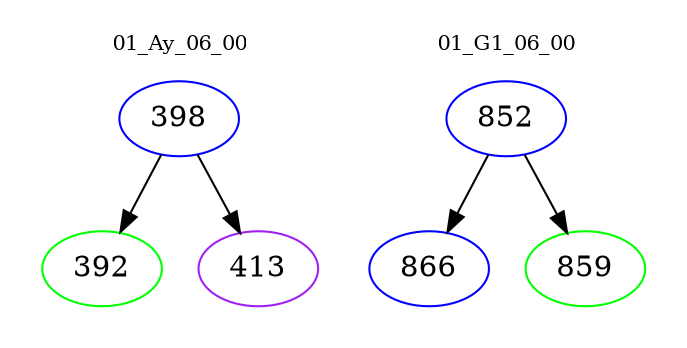 digraph{
subgraph cluster_0 {
color = white
label = "01_Ay_06_00";
fontsize=10;
T0_398 [label="398", color="blue"]
T0_398 -> T0_392 [color="black"]
T0_392 [label="392", color="green"]
T0_398 -> T0_413 [color="black"]
T0_413 [label="413", color="purple"]
}
subgraph cluster_1 {
color = white
label = "01_G1_06_00";
fontsize=10;
T1_852 [label="852", color="blue"]
T1_852 -> T1_866 [color="black"]
T1_866 [label="866", color="blue"]
T1_852 -> T1_859 [color="black"]
T1_859 [label="859", color="green"]
}
}

